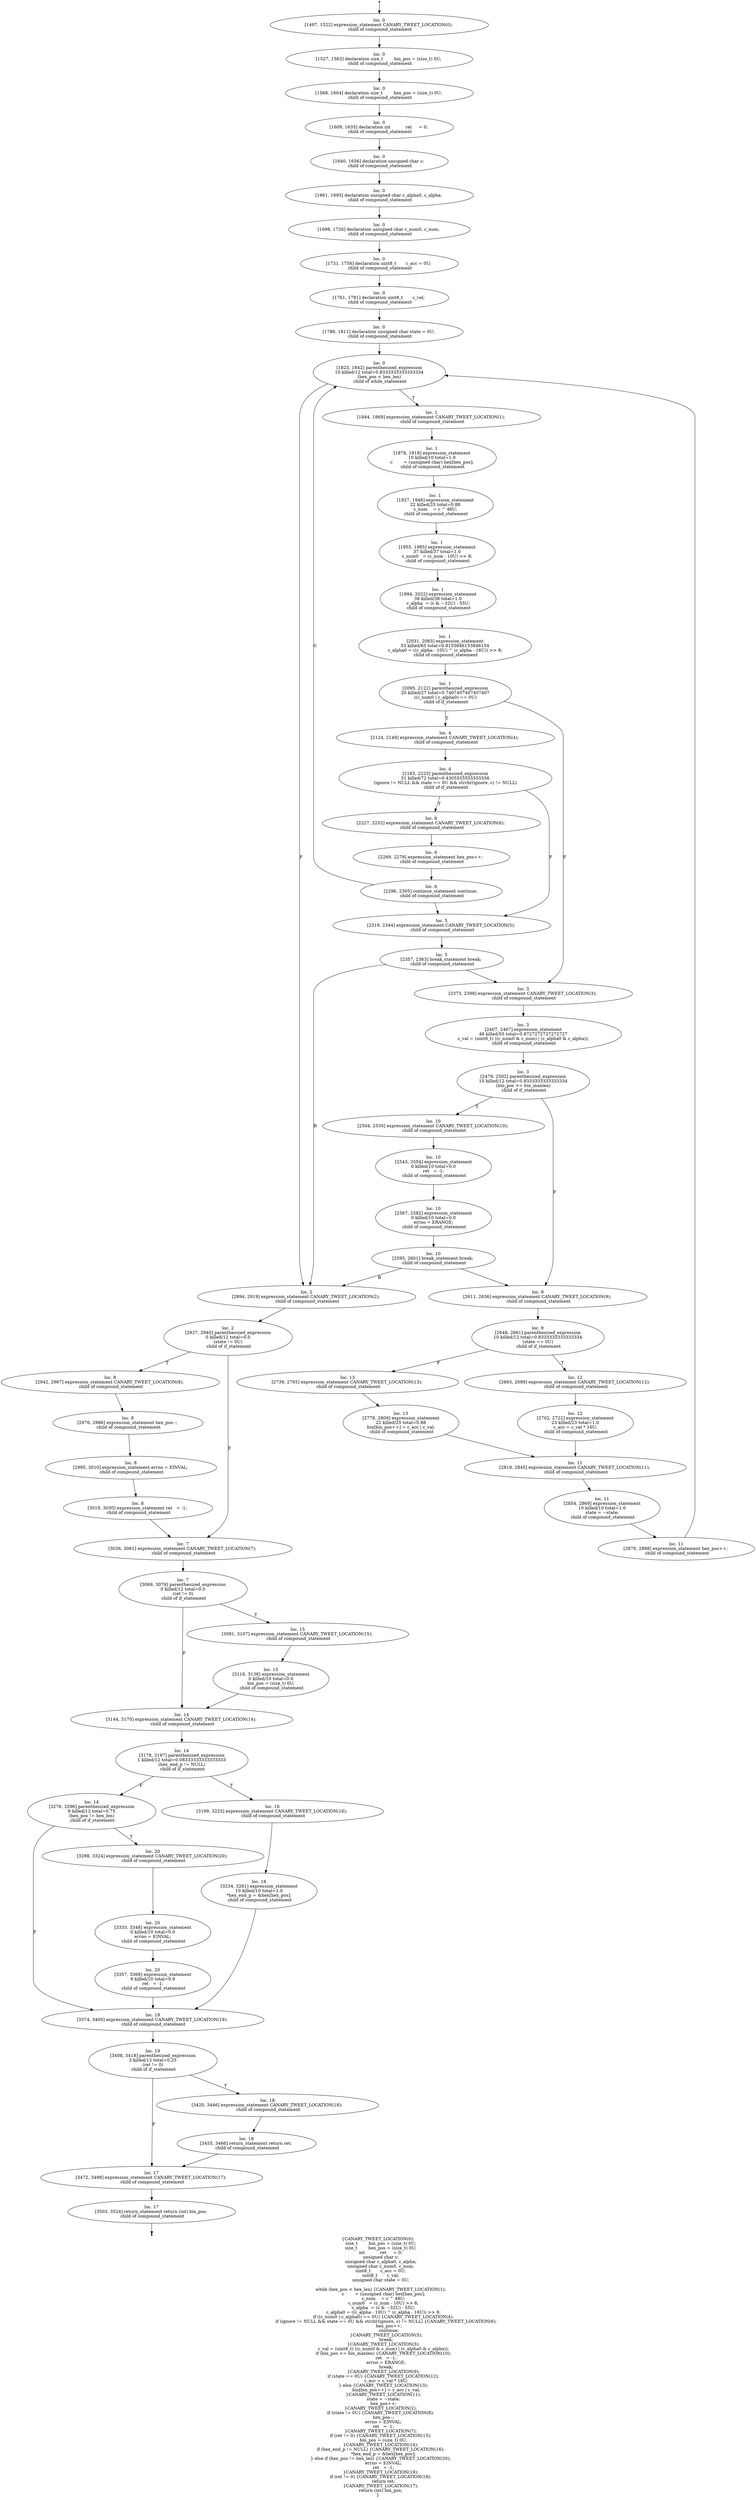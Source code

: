 digraph hydro_hex2bin_4 {
	initial [shape=point]
	initial -> "loc. 0
[1497, 1522] expression_statement CANARY_TWEET_LOCATION(0); 
 child of compound_statement"
	final [shape=point]
	"loc. 17
[3503, 3524] return_statement return (int) bin_pos; 
 child of compound_statement" -> final
	"loc. 0
[1497, 1522] expression_statement CANARY_TWEET_LOCATION(0); 
 child of compound_statement"
	"loc. 0
[1497, 1522] expression_statement CANARY_TWEET_LOCATION(0); 
 child of compound_statement" -> "loc. 0
[1527, 1563] declaration size_t        bin_pos = (size_t) 0U; 
 child of compound_statement"
	"loc. 0
[1527, 1563] declaration size_t        bin_pos = (size_t) 0U; 
 child of compound_statement"
	"loc. 0
[1527, 1563] declaration size_t        bin_pos = (size_t) 0U; 
 child of compound_statement" -> "loc. 0
[1568, 1604] declaration size_t        hex_pos = (size_t) 0U; 
 child of compound_statement"
	"loc. 0
[1568, 1604] declaration size_t        hex_pos = (size_t) 0U; 
 child of compound_statement"
	"loc. 0
[1568, 1604] declaration size_t        hex_pos = (size_t) 0U; 
 child of compound_statement" -> "loc. 0
[1609, 1635] declaration int           ret     = 0; 
 child of compound_statement"
	"loc. 0
[1609, 1635] declaration int           ret     = 0; 
 child of compound_statement"
	"loc. 0
[1609, 1635] declaration int           ret     = 0; 
 child of compound_statement" -> "loc. 0
[1640, 1656] declaration unsigned char c; 
 child of compound_statement"
	"loc. 0
[1640, 1656] declaration unsigned char c; 
 child of compound_statement"
	"loc. 0
[1640, 1656] declaration unsigned char c; 
 child of compound_statement" -> "loc. 0
[1661, 1693] declaration unsigned char c_alpha0, c_alpha; 
 child of compound_statement"
	"loc. 0
[1661, 1693] declaration unsigned char c_alpha0, c_alpha; 
 child of compound_statement"
	"loc. 0
[1661, 1693] declaration unsigned char c_alpha0, c_alpha; 
 child of compound_statement" -> "loc. 0
[1698, 1726] declaration unsigned char c_num0, c_num; 
 child of compound_statement"
	"loc. 0
[1698, 1726] declaration unsigned char c_num0, c_num; 
 child of compound_statement"
	"loc. 0
[1698, 1726] declaration unsigned char c_num0, c_num; 
 child of compound_statement" -> "loc. 0
[1731, 1756] declaration uint8_t       c_acc = 0U; 
 child of compound_statement"
	"loc. 0
[1731, 1756] declaration uint8_t       c_acc = 0U; 
 child of compound_statement"
	"loc. 0
[1731, 1756] declaration uint8_t       c_acc = 0U; 
 child of compound_statement" -> "loc. 0
[1761, 1781] declaration uint8_t       c_val; 
 child of compound_statement"
	"loc. 0
[1761, 1781] declaration uint8_t       c_val; 
 child of compound_statement"
	"loc. 0
[1761, 1781] declaration uint8_t       c_val; 
 child of compound_statement" -> "loc. 0
[1786, 1811] declaration unsigned char state = 0U; 
 child of compound_statement"
	"loc. 0
[1786, 1811] declaration unsigned char state = 0U; 
 child of compound_statement"
	"loc. 0
[1786, 1811] declaration unsigned char state = 0U; 
 child of compound_statement" -> "loc. 0
[1823, 1842] parenthesized_expression
10 killed/12 total=0.8333333333333334
 (hex_pos < hex_len) 
 child of while_statement"
	"loc. 0
[1823, 1842] parenthesized_expression
10 killed/12 total=0.8333333333333334
 (hex_pos < hex_len) 
 child of while_statement"
	"loc. 0
[1823, 1842] parenthesized_expression
10 killed/12 total=0.8333333333333334
 (hex_pos < hex_len) 
 child of while_statement" -> "loc. 1
[1844, 1869] expression_statement CANARY_TWEET_LOCATION(1); 
 child of compound_statement" [label=T]
	"loc. 0
[1823, 1842] parenthesized_expression
10 killed/12 total=0.8333333333333334
 (hex_pos < hex_len) 
 child of while_statement" -> "loc. 2
[2894, 2919] expression_statement CANARY_TWEET_LOCATION(2); 
 child of compound_statement" [label=F]
	"loc. 1
[1844, 1869] expression_statement CANARY_TWEET_LOCATION(1); 
 child of compound_statement"
	"loc. 1
[1844, 1869] expression_statement CANARY_TWEET_LOCATION(1); 
 child of compound_statement" -> "loc. 1
[1878, 1918] expression_statement
10 killed/10 total=1.0
 c        = (unsigned char) hex[hex_pos]; 
 child of compound_statement"
	"loc. 2
[2894, 2919] expression_statement CANARY_TWEET_LOCATION(2); 
 child of compound_statement"
	"loc. 2
[2894, 2919] expression_statement CANARY_TWEET_LOCATION(2); 
 child of compound_statement" -> "loc. 2
[2927, 2940] parenthesized_expression
0 killed/12 total=0.0
 (state != 0U) 
 child of if_statement"
	"loc. 6
[2296, 2305] continue_statement continue; 
 child of compound_statement"
	"loc. 6
[2296, 2305] continue_statement continue; 
 child of compound_statement" -> "loc. 0
[1823, 1842] parenthesized_expression
10 killed/12 total=0.8333333333333334
 (hex_pos < hex_len) 
 child of while_statement" [label=C]
	"loc. 6
[2296, 2305] continue_statement continue; 
 child of compound_statement" -> "loc. 5
[2319, 2344] expression_statement CANARY_TWEET_LOCATION(5); 
 child of compound_statement"
	"loc. 11
[2878, 2888] expression_statement hex_pos++; 
 child of compound_statement"
	"loc. 11
[2878, 2888] expression_statement hex_pos++; 
 child of compound_statement" -> "loc. 0
[1823, 1842] parenthesized_expression
10 killed/12 total=0.8333333333333334
 (hex_pos < hex_len) 
 child of while_statement"
	"loc. 1
[1878, 1918] expression_statement
10 killed/10 total=1.0
 c        = (unsigned char) hex[hex_pos]; 
 child of compound_statement"
	"loc. 1
[1878, 1918] expression_statement
10 killed/10 total=1.0
 c        = (unsigned char) hex[hex_pos]; 
 child of compound_statement" -> "loc. 1
[1927, 1946] expression_statement
22 killed/25 total=0.88
 c_num    = c ^ 48U; 
 child of compound_statement"
	"loc. 1
[1927, 1946] expression_statement
22 killed/25 total=0.88
 c_num    = c ^ 48U; 
 child of compound_statement"
	"loc. 1
[1927, 1946] expression_statement
22 killed/25 total=0.88
 c_num    = c ^ 48U; 
 child of compound_statement" -> "loc. 1
[1955, 1985] expression_statement
37 killed/37 total=1.0
 c_num0   = (c_num - 10U) >> 8; 
 child of compound_statement"
	"loc. 1
[1955, 1985] expression_statement
37 killed/37 total=1.0
 c_num0   = (c_num - 10U) >> 8; 
 child of compound_statement"
	"loc. 1
[1955, 1985] expression_statement
37 killed/37 total=1.0
 c_num0   = (c_num - 10U) >> 8; 
 child of compound_statement" -> "loc. 1
[1994, 2022] expression_statement
38 killed/38 total=1.0
 c_alpha  = (c & ~32U) - 55U; 
 child of compound_statement"
	"loc. 1
[1994, 2022] expression_statement
38 killed/38 total=1.0
 c_alpha  = (c & ~32U) - 55U; 
 child of compound_statement"
	"loc. 1
[1994, 2022] expression_statement
38 killed/38 total=1.0
 c_alpha  = (c & ~32U) - 55U; 
 child of compound_statement" -> "loc. 1
[2031, 2083] expression_statement
53 killed/65 total=0.8153846153846154
 c_alpha0 = ((c_alpha - 10U) ^ (c_alpha - 16U)) >> 8; 
 child of compound_statement"
	"loc. 1
[2031, 2083] expression_statement
53 killed/65 total=0.8153846153846154
 c_alpha0 = ((c_alpha - 10U) ^ (c_alpha - 16U)) >> 8; 
 child of compound_statement"
	"loc. 1
[2031, 2083] expression_statement
53 killed/65 total=0.8153846153846154
 c_alpha0 = ((c_alpha - 10U) ^ (c_alpha - 16U)) >> 8; 
 child of compound_statement" -> "loc. 1
[2095, 2122] parenthesized_expression
20 killed/27 total=0.7407407407407407
 ((c_num0 | c_alpha0) == 0U) 
 child of if_statement"
	"loc. 1
[2095, 2122] parenthesized_expression
20 killed/27 total=0.7407407407407407
 ((c_num0 | c_alpha0) == 0U) 
 child of if_statement"
	"loc. 1
[2095, 2122] parenthesized_expression
20 killed/27 total=0.7407407407407407
 ((c_num0 | c_alpha0) == 0U) 
 child of if_statement" -> "loc. 4
[2124, 2149] expression_statement CANARY_TWEET_LOCATION(4); 
 child of compound_statement" [label=T]
	"loc. 1
[2095, 2122] parenthesized_expression
20 killed/27 total=0.7407407407407407
 ((c_num0 | c_alpha0) == 0U) 
 child of if_statement" -> "loc. 3
[2373, 2398] expression_statement CANARY_TWEET_LOCATION(3); 
 child of compound_statement" [label=F]
	"loc. 4
[2124, 2149] expression_statement CANARY_TWEET_LOCATION(4); 
 child of compound_statement"
	"loc. 4
[2124, 2149] expression_statement CANARY_TWEET_LOCATION(4); 
 child of compound_statement" -> "loc. 4
[2165, 2225] parenthesized_expression
31 killed/72 total=0.4305555555555556
 (ignore != NULL && state == 0U && strchr(ignore, c) != NULL) 
 child of if_statement"
	"loc. 3
[2373, 2398] expression_statement CANARY_TWEET_LOCATION(3); 
 child of compound_statement"
	"loc. 3
[2373, 2398] expression_statement CANARY_TWEET_LOCATION(3); 
 child of compound_statement" -> "loc. 3
[2407, 2467] expression_statement
48 killed/55 total=0.8727272727272727
 c_val = (uint8_t) ((c_num0 & c_num) | (c_alpha0 & c_alpha)); 
 child of compound_statement"
	"loc. 4
[2165, 2225] parenthesized_expression
31 killed/72 total=0.4305555555555556
 (ignore != NULL && state == 0U && strchr(ignore, c) != NULL) 
 child of if_statement"
	"loc. 4
[2165, 2225] parenthesized_expression
31 killed/72 total=0.4305555555555556
 (ignore != NULL && state == 0U && strchr(ignore, c) != NULL) 
 child of if_statement" -> "loc. 6
[2227, 2252] expression_statement CANARY_TWEET_LOCATION(6); 
 child of compound_statement" [label=T]
	"loc. 4
[2165, 2225] parenthesized_expression
31 killed/72 total=0.4305555555555556
 (ignore != NULL && state == 0U && strchr(ignore, c) != NULL) 
 child of if_statement" -> "loc. 5
[2319, 2344] expression_statement CANARY_TWEET_LOCATION(5); 
 child of compound_statement" [label=F]
	"loc. 6
[2227, 2252] expression_statement CANARY_TWEET_LOCATION(6); 
 child of compound_statement"
	"loc. 6
[2227, 2252] expression_statement CANARY_TWEET_LOCATION(6); 
 child of compound_statement" -> "loc. 6
[2269, 2279] expression_statement hex_pos++; 
 child of compound_statement"
	"loc. 5
[2319, 2344] expression_statement CANARY_TWEET_LOCATION(5); 
 child of compound_statement"
	"loc. 5
[2319, 2344] expression_statement CANARY_TWEET_LOCATION(5); 
 child of compound_statement" -> "loc. 5
[2357, 2363] break_statement break; 
 child of compound_statement"
	"loc. 6
[2269, 2279] expression_statement hex_pos++; 
 child of compound_statement"
	"loc. 6
[2269, 2279] expression_statement hex_pos++; 
 child of compound_statement" -> "loc. 6
[2296, 2305] continue_statement continue; 
 child of compound_statement"
	"loc. 5
[2357, 2363] break_statement break; 
 child of compound_statement"
	"loc. 5
[2357, 2363] break_statement break; 
 child of compound_statement" -> "loc. 2
[2894, 2919] expression_statement CANARY_TWEET_LOCATION(2); 
 child of compound_statement" [label=B]
	"loc. 5
[2357, 2363] break_statement break; 
 child of compound_statement" -> "loc. 3
[2373, 2398] expression_statement CANARY_TWEET_LOCATION(3); 
 child of compound_statement"
	"loc. 2
[2927, 2940] parenthesized_expression
0 killed/12 total=0.0
 (state != 0U) 
 child of if_statement"
	"loc. 2
[2927, 2940] parenthesized_expression
0 killed/12 total=0.0
 (state != 0U) 
 child of if_statement" -> "loc. 8
[2942, 2967] expression_statement CANARY_TWEET_LOCATION(8); 
 child of compound_statement" [label=T]
	"loc. 2
[2927, 2940] parenthesized_expression
0 killed/12 total=0.0
 (state != 0U) 
 child of if_statement" -> "loc. 7
[3036, 3061] expression_statement CANARY_TWEET_LOCATION(7); 
 child of compound_statement" [label=F]
	"loc. 10
[2595, 2601] break_statement break; 
 child of compound_statement"
	"loc. 10
[2595, 2601] break_statement break; 
 child of compound_statement" -> "loc. 2
[2894, 2919] expression_statement CANARY_TWEET_LOCATION(2); 
 child of compound_statement" [label=B]
	"loc. 10
[2595, 2601] break_statement break; 
 child of compound_statement" -> "loc. 9
[2611, 2636] expression_statement CANARY_TWEET_LOCATION(9); 
 child of compound_statement"
	"loc. 3
[2407, 2467] expression_statement
48 killed/55 total=0.8727272727272727
 c_val = (uint8_t) ((c_num0 & c_num) | (c_alpha0 & c_alpha)); 
 child of compound_statement"
	"loc. 3
[2407, 2467] expression_statement
48 killed/55 total=0.8727272727272727
 c_val = (uint8_t) ((c_num0 & c_num) | (c_alpha0 & c_alpha)); 
 child of compound_statement" -> "loc. 3
[2479, 2502] parenthesized_expression
10 killed/12 total=0.8333333333333334
 (bin_pos >= bin_maxlen) 
 child of if_statement"
	"loc. 3
[2479, 2502] parenthesized_expression
10 killed/12 total=0.8333333333333334
 (bin_pos >= bin_maxlen) 
 child of if_statement"
	"loc. 3
[2479, 2502] parenthesized_expression
10 killed/12 total=0.8333333333333334
 (bin_pos >= bin_maxlen) 
 child of if_statement" -> "loc. 10
[2504, 2530] expression_statement CANARY_TWEET_LOCATION(10); 
 child of compound_statement" [label=T]
	"loc. 3
[2479, 2502] parenthesized_expression
10 killed/12 total=0.8333333333333334
 (bin_pos >= bin_maxlen) 
 child of if_statement" -> "loc. 9
[2611, 2636] expression_statement CANARY_TWEET_LOCATION(9); 
 child of compound_statement" [label=F]
	"loc. 10
[2504, 2530] expression_statement CANARY_TWEET_LOCATION(10); 
 child of compound_statement"
	"loc. 10
[2504, 2530] expression_statement CANARY_TWEET_LOCATION(10); 
 child of compound_statement" -> "loc. 10
[2543, 2554] expression_statement
0 killed/10 total=0.0
 ret   = -1; 
 child of compound_statement"
	"loc. 9
[2611, 2636] expression_statement CANARY_TWEET_LOCATION(9); 
 child of compound_statement"
	"loc. 9
[2611, 2636] expression_statement CANARY_TWEET_LOCATION(9); 
 child of compound_statement" -> "loc. 9
[2648, 2661] parenthesized_expression
10 killed/12 total=0.8333333333333334
 (state == 0U) 
 child of if_statement"
	"loc. 10
[2543, 2554] expression_statement
0 killed/10 total=0.0
 ret   = -1; 
 child of compound_statement"
	"loc. 10
[2543, 2554] expression_statement
0 killed/10 total=0.0
 ret   = -1; 
 child of compound_statement" -> "loc. 10
[2567, 2582] expression_statement
0 killed/10 total=0.0
 errno = ERANGE; 
 child of compound_statement"
	"loc. 10
[2567, 2582] expression_statement
0 killed/10 total=0.0
 errno = ERANGE; 
 child of compound_statement"
	"loc. 10
[2567, 2582] expression_statement
0 killed/10 total=0.0
 errno = ERANGE; 
 child of compound_statement" -> "loc. 10
[2595, 2601] break_statement break; 
 child of compound_statement"
	"loc. 9
[2648, 2661] parenthesized_expression
10 killed/12 total=0.8333333333333334
 (state == 0U) 
 child of if_statement"
	"loc. 9
[2648, 2661] parenthesized_expression
10 killed/12 total=0.8333333333333334
 (state == 0U) 
 child of if_statement" -> "loc. 12
[2663, 2689] expression_statement CANARY_TWEET_LOCATION(12); 
 child of compound_statement" [label=T]
	"loc. 9
[2648, 2661] parenthesized_expression
10 killed/12 total=0.8333333333333334
 (state == 0U) 
 child of if_statement" -> "loc. 13
[2739, 2765] expression_statement CANARY_TWEET_LOCATION(13); 
 child of compound_statement" [label=F]
	"loc. 12
[2663, 2689] expression_statement CANARY_TWEET_LOCATION(12); 
 child of compound_statement"
	"loc. 12
[2663, 2689] expression_statement CANARY_TWEET_LOCATION(12); 
 child of compound_statement" -> "loc. 12
[2702, 2722] expression_statement
23 killed/23 total=1.0
 c_acc = c_val * 16U; 
 child of compound_statement"
	"loc. 13
[2739, 2765] expression_statement CANARY_TWEET_LOCATION(13); 
 child of compound_statement"
	"loc. 13
[2739, 2765] expression_statement CANARY_TWEET_LOCATION(13); 
 child of compound_statement" -> "loc. 13
[2778, 2809] expression_statement
22 killed/25 total=0.88
 bin[bin_pos++] = c_acc | c_val; 
 child of compound_statement"
	"loc. 12
[2702, 2722] expression_statement
23 killed/23 total=1.0
 c_acc = c_val * 16U; 
 child of compound_statement"
	"loc. 12
[2702, 2722] expression_statement
23 killed/23 total=1.0
 c_acc = c_val * 16U; 
 child of compound_statement" -> "loc. 11
[2819, 2845] expression_statement CANARY_TWEET_LOCATION(11); 
 child of compound_statement"
	"loc. 11
[2819, 2845] expression_statement CANARY_TWEET_LOCATION(11); 
 child of compound_statement"
	"loc. 11
[2819, 2845] expression_statement CANARY_TWEET_LOCATION(11); 
 child of compound_statement" -> "loc. 11
[2854, 2869] expression_statement
10 killed/10 total=1.0
 state = ~state; 
 child of compound_statement"
	"loc. 11
[2854, 2869] expression_statement
10 killed/10 total=1.0
 state = ~state; 
 child of compound_statement"
	"loc. 11
[2854, 2869] expression_statement
10 killed/10 total=1.0
 state = ~state; 
 child of compound_statement" -> "loc. 11
[2878, 2888] expression_statement hex_pos++; 
 child of compound_statement"
	"loc. 13
[2778, 2809] expression_statement
22 killed/25 total=0.88
 bin[bin_pos++] = c_acc | c_val; 
 child of compound_statement"
	"loc. 13
[2778, 2809] expression_statement
22 killed/25 total=0.88
 bin[bin_pos++] = c_acc | c_val; 
 child of compound_statement" -> "loc. 11
[2819, 2845] expression_statement CANARY_TWEET_LOCATION(11); 
 child of compound_statement"
	"loc. 8
[2942, 2967] expression_statement CANARY_TWEET_LOCATION(8); 
 child of compound_statement"
	"loc. 8
[2942, 2967] expression_statement CANARY_TWEET_LOCATION(8); 
 child of compound_statement" -> "loc. 8
[2976, 2986] expression_statement hex_pos--; 
 child of compound_statement"
	"loc. 7
[3036, 3061] expression_statement CANARY_TWEET_LOCATION(7); 
 child of compound_statement"
	"loc. 7
[3036, 3061] expression_statement CANARY_TWEET_LOCATION(7); 
 child of compound_statement" -> "loc. 7
[3069, 3079] parenthesized_expression
0 killed/12 total=0.0
 (ret != 0) 
 child of if_statement"
	"loc. 8
[2976, 2986] expression_statement hex_pos--; 
 child of compound_statement"
	"loc. 8
[2976, 2986] expression_statement hex_pos--; 
 child of compound_statement" -> "loc. 8
[2995, 3010] expression_statement errno = EINVAL; 
 child of compound_statement"
	"loc. 8
[2995, 3010] expression_statement errno = EINVAL; 
 child of compound_statement"
	"loc. 8
[2995, 3010] expression_statement errno = EINVAL; 
 child of compound_statement" -> "loc. 8
[3019, 3030] expression_statement ret   = -1; 
 child of compound_statement"
	"loc. 8
[3019, 3030] expression_statement ret   = -1; 
 child of compound_statement"
	"loc. 8
[3019, 3030] expression_statement ret   = -1; 
 child of compound_statement" -> "loc. 7
[3036, 3061] expression_statement CANARY_TWEET_LOCATION(7); 
 child of compound_statement"
	"loc. 7
[3069, 3079] parenthesized_expression
0 killed/12 total=0.0
 (ret != 0) 
 child of if_statement"
	"loc. 7
[3069, 3079] parenthesized_expression
0 killed/12 total=0.0
 (ret != 0) 
 child of if_statement" -> "loc. 15
[3081, 3107] expression_statement CANARY_TWEET_LOCATION(15); 
 child of compound_statement" [label=T]
	"loc. 7
[3069, 3079] parenthesized_expression
0 killed/12 total=0.0
 (ret != 0) 
 child of if_statement" -> "loc. 14
[3144, 3170] expression_statement CANARY_TWEET_LOCATION(14); 
 child of compound_statement" [label=F]
	"loc. 15
[3081, 3107] expression_statement CANARY_TWEET_LOCATION(15); 
 child of compound_statement"
	"loc. 15
[3081, 3107] expression_statement CANARY_TWEET_LOCATION(15); 
 child of compound_statement" -> "loc. 15
[3116, 3138] expression_statement
0 killed/10 total=0.0
 bin_pos = (size_t) 0U; 
 child of compound_statement"
	"loc. 14
[3144, 3170] expression_statement CANARY_TWEET_LOCATION(14); 
 child of compound_statement"
	"loc. 14
[3144, 3170] expression_statement CANARY_TWEET_LOCATION(14); 
 child of compound_statement" -> "loc. 14
[3178, 3197] parenthesized_expression
1 killed/12 total=0.08333333333333333
 (hex_end_p != NULL) 
 child of if_statement"
	"loc. 15
[3116, 3138] expression_statement
0 killed/10 total=0.0
 bin_pos = (size_t) 0U; 
 child of compound_statement"
	"loc. 15
[3116, 3138] expression_statement
0 killed/10 total=0.0
 bin_pos = (size_t) 0U; 
 child of compound_statement" -> "loc. 14
[3144, 3170] expression_statement CANARY_TWEET_LOCATION(14); 
 child of compound_statement"
	"loc. 14
[3178, 3197] parenthesized_expression
1 killed/12 total=0.08333333333333333
 (hex_end_p != NULL) 
 child of if_statement"
	"loc. 14
[3178, 3197] parenthesized_expression
1 killed/12 total=0.08333333333333333
 (hex_end_p != NULL) 
 child of if_statement" -> "loc. 16
[3199, 3225] expression_statement CANARY_TWEET_LOCATION(16); 
 child of compound_statement" [label=T]
	"loc. 14
[3178, 3197] parenthesized_expression
1 killed/12 total=0.08333333333333333
 (hex_end_p != NULL) 
 child of if_statement" -> "loc. 14
[3276, 3296] parenthesized_expression
9 killed/12 total=0.75
 (hex_pos != hex_len) 
 child of if_statement" [label=F]
	"loc. 16
[3199, 3225] expression_statement CANARY_TWEET_LOCATION(16); 
 child of compound_statement"
	"loc. 16
[3199, 3225] expression_statement CANARY_TWEET_LOCATION(16); 
 child of compound_statement" -> "loc. 16
[3234, 3261] expression_statement
10 killed/10 total=1.0
 *hex_end_p = &hex[hex_pos]; 
 child of compound_statement"
	"loc. 14
[3276, 3296] parenthesized_expression
9 killed/12 total=0.75
 (hex_pos != hex_len) 
 child of if_statement"
	"loc. 14
[3276, 3296] parenthesized_expression
9 killed/12 total=0.75
 (hex_pos != hex_len) 
 child of if_statement" -> "loc. 19
[3374, 3400] expression_statement CANARY_TWEET_LOCATION(19); 
 child of compound_statement" [label=F]
	"loc. 14
[3276, 3296] parenthesized_expression
9 killed/12 total=0.75
 (hex_pos != hex_len) 
 child of if_statement" -> "loc. 20
[3298, 3324] expression_statement CANARY_TWEET_LOCATION(20); 
 child of compound_statement" [label=T]
	"loc. 16
[3234, 3261] expression_statement
10 killed/10 total=1.0
 *hex_end_p = &hex[hex_pos]; 
 child of compound_statement"
	"loc. 16
[3234, 3261] expression_statement
10 killed/10 total=1.0
 *hex_end_p = &hex[hex_pos]; 
 child of compound_statement" -> "loc. 19
[3374, 3400] expression_statement CANARY_TWEET_LOCATION(19); 
 child of compound_statement"
	"loc. 19
[3374, 3400] expression_statement CANARY_TWEET_LOCATION(19); 
 child of compound_statement"
	"loc. 19
[3374, 3400] expression_statement CANARY_TWEET_LOCATION(19); 
 child of compound_statement" -> "loc. 19
[3408, 3418] parenthesized_expression
3 killed/12 total=0.25
 (ret != 0) 
 child of if_statement"
	"loc. 19
[3408, 3418] parenthesized_expression
3 killed/12 total=0.25
 (ret != 0) 
 child of if_statement"
	"loc. 19
[3408, 3418] parenthesized_expression
3 killed/12 total=0.25
 (ret != 0) 
 child of if_statement" -> "loc. 18
[3420, 3446] expression_statement CANARY_TWEET_LOCATION(18); 
 child of compound_statement" [label=T]
	"loc. 19
[3408, 3418] parenthesized_expression
3 killed/12 total=0.25
 (ret != 0) 
 child of if_statement" -> "loc. 17
[3472, 3498] expression_statement CANARY_TWEET_LOCATION(17); 
 child of compound_statement" [label=F]
	"loc. 20
[3357, 3368] expression_statement
9 killed/10 total=0.9
 ret   = -1; 
 child of compound_statement"
	"loc. 20
[3357, 3368] expression_statement
9 killed/10 total=0.9
 ret   = -1; 
 child of compound_statement" -> "loc. 19
[3374, 3400] expression_statement CANARY_TWEET_LOCATION(19); 
 child of compound_statement"
	"loc. 20
[3298, 3324] expression_statement CANARY_TWEET_LOCATION(20); 
 child of compound_statement"
	"loc. 20
[3298, 3324] expression_statement CANARY_TWEET_LOCATION(20); 
 child of compound_statement" -> "loc. 20
[3333, 3348] expression_statement
0 killed/10 total=0.0
 errno = EINVAL; 
 child of compound_statement"
	"loc. 20
[3333, 3348] expression_statement
0 killed/10 total=0.0
 errno = EINVAL; 
 child of compound_statement"
	"loc. 20
[3333, 3348] expression_statement
0 killed/10 total=0.0
 errno = EINVAL; 
 child of compound_statement" -> "loc. 20
[3357, 3368] expression_statement
9 killed/10 total=0.9
 ret   = -1; 
 child of compound_statement"
	"loc. 18
[3420, 3446] expression_statement CANARY_TWEET_LOCATION(18); 
 child of compound_statement"
	"loc. 18
[3420, 3446] expression_statement CANARY_TWEET_LOCATION(18); 
 child of compound_statement" -> "loc. 18
[3455, 3466] return_statement return ret; 
 child of compound_statement"
	"loc. 17
[3472, 3498] expression_statement CANARY_TWEET_LOCATION(17); 
 child of compound_statement"
	"loc. 17
[3472, 3498] expression_statement CANARY_TWEET_LOCATION(17); 
 child of compound_statement" -> "loc. 17
[3503, 3524] return_statement return (int) bin_pos; 
 child of compound_statement"
	"loc. 18
[3455, 3466] return_statement return ret; 
 child of compound_statement"
	"loc. 18
[3455, 3466] return_statement return ret; 
 child of compound_statement" -> "loc. 17
[3472, 3498] expression_statement CANARY_TWEET_LOCATION(17); 
 child of compound_statement"
	"loc. 17
[3503, 3524] return_statement return (int) bin_pos; 
 child of compound_statement"
	label="{CANARY_TWEET_LOCATION(0);
    size_t        bin_pos = (size_t) 0U;
    size_t        hex_pos = (size_t) 0U;
    int           ret     = 0;
    unsigned char c;
    unsigned char c_alpha0, c_alpha;
    unsigned char c_num0, c_num;
    uint8_t       c_acc = 0U;
    uint8_t       c_val;
    unsigned char state = 0U;

    while (hex_pos < hex_len) {CANARY_TWEET_LOCATION(1);
        c        = (unsigned char) hex[hex_pos];
        c_num    = c ^ 48U;
        c_num0   = (c_num - 10U) >> 8;
        c_alpha  = (c & ~32U) - 55U;
        c_alpha0 = ((c_alpha - 10U) ^ (c_alpha - 16U)) >> 8;
        if ((c_num0 | c_alpha0) == 0U) {CANARY_TWEET_LOCATION(4);
            if (ignore != NULL && state == 0U && strchr(ignore, c) != NULL) {CANARY_TWEET_LOCATION(6);
                hex_pos++;
                continue;
            }CANARY_TWEET_LOCATION(5);
            break;
        }CANARY_TWEET_LOCATION(3);
        c_val = (uint8_t) ((c_num0 & c_num) | (c_alpha0 & c_alpha));
        if (bin_pos >= bin_maxlen) {CANARY_TWEET_LOCATION(10);
            ret   = -1;
            errno = ERANGE;
            break;
        }CANARY_TWEET_LOCATION(9);
        if (state == 0U) {CANARY_TWEET_LOCATION(12);
            c_acc = c_val * 16U;
        } else {CANARY_TWEET_LOCATION(13);
            bin[bin_pos++] = c_acc | c_val;
        }CANARY_TWEET_LOCATION(11);
        state = ~state;
        hex_pos++;
    }CANARY_TWEET_LOCATION(2);
    if (state != 0U) {CANARY_TWEET_LOCATION(8);
        hex_pos--;
        errno = EINVAL;
        ret   = -1;
    }CANARY_TWEET_LOCATION(7);
    if (ret != 0) {CANARY_TWEET_LOCATION(15);
        bin_pos = (size_t) 0U;
    }CANARY_TWEET_LOCATION(14);
    if (hex_end_p != NULL) {CANARY_TWEET_LOCATION(16);
        *hex_end_p = &hex[hex_pos];
    } else if (hex_pos != hex_len) {CANARY_TWEET_LOCATION(20);
        errno = EINVAL;
        ret   = -1;
    }CANARY_TWEET_LOCATION(19);
    if (ret != 0) {CANARY_TWEET_LOCATION(18);
        return ret;
    }CANARY_TWEET_LOCATION(17);
    return (int) bin_pos;
}"
}
